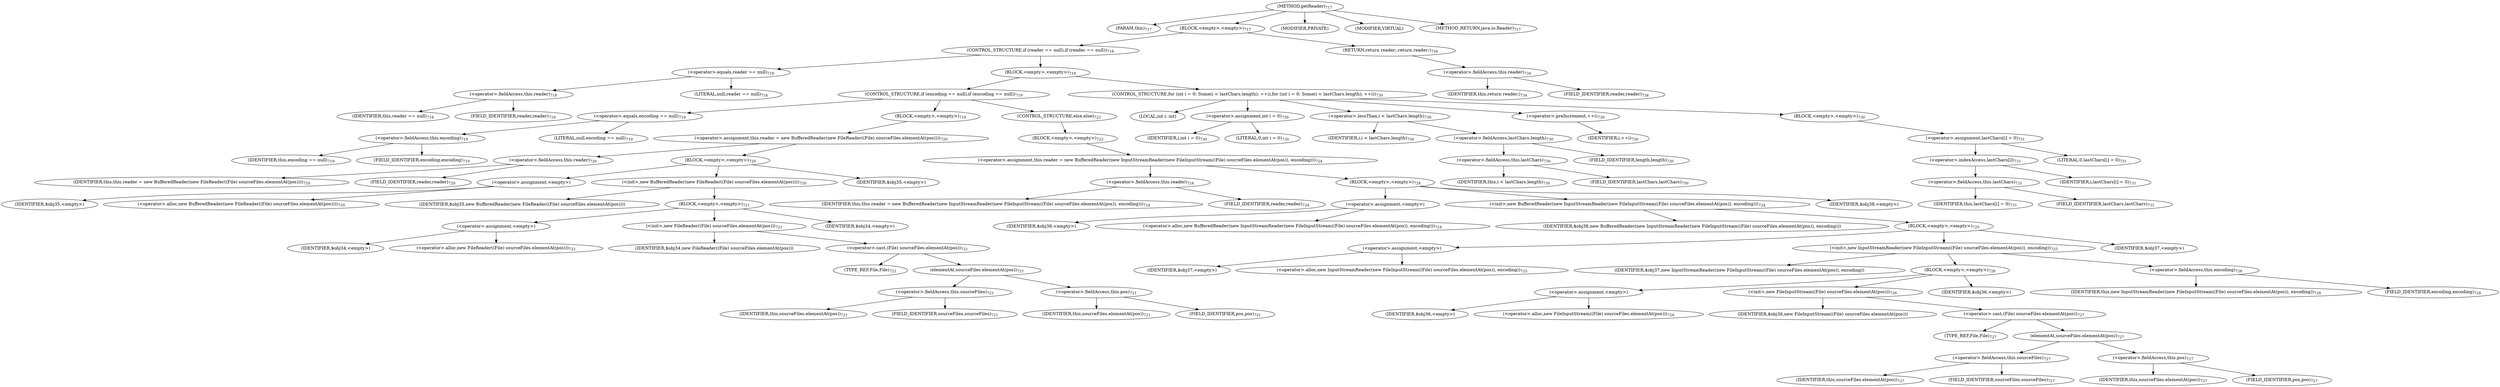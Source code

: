 digraph "getReader" {  
"1549" [label = <(METHOD,getReader)<SUB>717</SUB>> ]
"1550" [label = <(PARAM,this)<SUB>717</SUB>> ]
"1551" [label = <(BLOCK,&lt;empty&gt;,&lt;empty&gt;)<SUB>717</SUB>> ]
"1552" [label = <(CONTROL_STRUCTURE,if (reader == null),if (reader == null))<SUB>718</SUB>> ]
"1553" [label = <(&lt;operator&gt;.equals,reader == null)<SUB>718</SUB>> ]
"1554" [label = <(&lt;operator&gt;.fieldAccess,this.reader)<SUB>718</SUB>> ]
"1555" [label = <(IDENTIFIER,this,reader == null)<SUB>718</SUB>> ]
"1556" [label = <(FIELD_IDENTIFIER,reader,reader)<SUB>718</SUB>> ]
"1557" [label = <(LITERAL,null,reader == null)<SUB>718</SUB>> ]
"1558" [label = <(BLOCK,&lt;empty&gt;,&lt;empty&gt;)<SUB>718</SUB>> ]
"1559" [label = <(CONTROL_STRUCTURE,if (encoding == null),if (encoding == null))<SUB>719</SUB>> ]
"1560" [label = <(&lt;operator&gt;.equals,encoding == null)<SUB>719</SUB>> ]
"1561" [label = <(&lt;operator&gt;.fieldAccess,this.encoding)<SUB>719</SUB>> ]
"1562" [label = <(IDENTIFIER,this,encoding == null)<SUB>719</SUB>> ]
"1563" [label = <(FIELD_IDENTIFIER,encoding,encoding)<SUB>719</SUB>> ]
"1564" [label = <(LITERAL,null,encoding == null)<SUB>719</SUB>> ]
"1565" [label = <(BLOCK,&lt;empty&gt;,&lt;empty&gt;)<SUB>719</SUB>> ]
"1566" [label = <(&lt;operator&gt;.assignment,this.reader = new BufferedReader(new FileReader((File) sourceFiles.elementAt(pos))))<SUB>720</SUB>> ]
"1567" [label = <(&lt;operator&gt;.fieldAccess,this.reader)<SUB>720</SUB>> ]
"1568" [label = <(IDENTIFIER,this,this.reader = new BufferedReader(new FileReader((File) sourceFiles.elementAt(pos))))<SUB>720</SUB>> ]
"1569" [label = <(FIELD_IDENTIFIER,reader,reader)<SUB>720</SUB>> ]
"1570" [label = <(BLOCK,&lt;empty&gt;,&lt;empty&gt;)<SUB>720</SUB>> ]
"1571" [label = <(&lt;operator&gt;.assignment,&lt;empty&gt;)> ]
"1572" [label = <(IDENTIFIER,$obj35,&lt;empty&gt;)> ]
"1573" [label = <(&lt;operator&gt;.alloc,new BufferedReader(new FileReader((File) sourceFiles.elementAt(pos))))<SUB>720</SUB>> ]
"1574" [label = <(&lt;init&gt;,new BufferedReader(new FileReader((File) sourceFiles.elementAt(pos))))<SUB>720</SUB>> ]
"1575" [label = <(IDENTIFIER,$obj35,new BufferedReader(new FileReader((File) sourceFiles.elementAt(pos))))> ]
"1576" [label = <(BLOCK,&lt;empty&gt;,&lt;empty&gt;)<SUB>721</SUB>> ]
"1577" [label = <(&lt;operator&gt;.assignment,&lt;empty&gt;)> ]
"1578" [label = <(IDENTIFIER,$obj34,&lt;empty&gt;)> ]
"1579" [label = <(&lt;operator&gt;.alloc,new FileReader((File) sourceFiles.elementAt(pos)))<SUB>721</SUB>> ]
"1580" [label = <(&lt;init&gt;,new FileReader((File) sourceFiles.elementAt(pos)))<SUB>721</SUB>> ]
"1581" [label = <(IDENTIFIER,$obj34,new FileReader((File) sourceFiles.elementAt(pos)))> ]
"1582" [label = <(&lt;operator&gt;.cast,(File) sourceFiles.elementAt(pos))<SUB>721</SUB>> ]
"1583" [label = <(TYPE_REF,File,File)<SUB>721</SUB>> ]
"1584" [label = <(elementAt,sourceFiles.elementAt(pos))<SUB>721</SUB>> ]
"1585" [label = <(&lt;operator&gt;.fieldAccess,this.sourceFiles)<SUB>721</SUB>> ]
"1586" [label = <(IDENTIFIER,this,sourceFiles.elementAt(pos))<SUB>721</SUB>> ]
"1587" [label = <(FIELD_IDENTIFIER,sourceFiles,sourceFiles)<SUB>721</SUB>> ]
"1588" [label = <(&lt;operator&gt;.fieldAccess,this.pos)<SUB>721</SUB>> ]
"1589" [label = <(IDENTIFIER,this,sourceFiles.elementAt(pos))<SUB>721</SUB>> ]
"1590" [label = <(FIELD_IDENTIFIER,pos,pos)<SUB>721</SUB>> ]
"1591" [label = <(IDENTIFIER,$obj34,&lt;empty&gt;)> ]
"1592" [label = <(IDENTIFIER,$obj35,&lt;empty&gt;)> ]
"1593" [label = <(CONTROL_STRUCTURE,else,else)<SUB>722</SUB>> ]
"1594" [label = <(BLOCK,&lt;empty&gt;,&lt;empty&gt;)<SUB>722</SUB>> ]
"1595" [label = <(&lt;operator&gt;.assignment,this.reader = new BufferedReader(new InputStreamReader(new FileInputStream((File) sourceFiles.elementAt(pos)), encoding)))<SUB>724</SUB>> ]
"1596" [label = <(&lt;operator&gt;.fieldAccess,this.reader)<SUB>724</SUB>> ]
"1597" [label = <(IDENTIFIER,this,this.reader = new BufferedReader(new InputStreamReader(new FileInputStream((File) sourceFiles.elementAt(pos)), encoding)))<SUB>724</SUB>> ]
"1598" [label = <(FIELD_IDENTIFIER,reader,reader)<SUB>724</SUB>> ]
"1599" [label = <(BLOCK,&lt;empty&gt;,&lt;empty&gt;)<SUB>724</SUB>> ]
"1600" [label = <(&lt;operator&gt;.assignment,&lt;empty&gt;)> ]
"1601" [label = <(IDENTIFIER,$obj38,&lt;empty&gt;)> ]
"1602" [label = <(&lt;operator&gt;.alloc,new BufferedReader(new InputStreamReader(new FileInputStream((File) sourceFiles.elementAt(pos)), encoding)))<SUB>724</SUB>> ]
"1603" [label = <(&lt;init&gt;,new BufferedReader(new InputStreamReader(new FileInputStream((File) sourceFiles.elementAt(pos)), encoding)))<SUB>724</SUB>> ]
"1604" [label = <(IDENTIFIER,$obj38,new BufferedReader(new InputStreamReader(new FileInputStream((File) sourceFiles.elementAt(pos)), encoding)))> ]
"1605" [label = <(BLOCK,&lt;empty&gt;,&lt;empty&gt;)<SUB>725</SUB>> ]
"1606" [label = <(&lt;operator&gt;.assignment,&lt;empty&gt;)> ]
"1607" [label = <(IDENTIFIER,$obj37,&lt;empty&gt;)> ]
"1608" [label = <(&lt;operator&gt;.alloc,new InputStreamReader(new FileInputStream((File) sourceFiles.elementAt(pos)), encoding))<SUB>725</SUB>> ]
"1609" [label = <(&lt;init&gt;,new InputStreamReader(new FileInputStream((File) sourceFiles.elementAt(pos)), encoding))<SUB>725</SUB>> ]
"1610" [label = <(IDENTIFIER,$obj37,new InputStreamReader(new FileInputStream((File) sourceFiles.elementAt(pos)), encoding))> ]
"1611" [label = <(BLOCK,&lt;empty&gt;,&lt;empty&gt;)<SUB>726</SUB>> ]
"1612" [label = <(&lt;operator&gt;.assignment,&lt;empty&gt;)> ]
"1613" [label = <(IDENTIFIER,$obj36,&lt;empty&gt;)> ]
"1614" [label = <(&lt;operator&gt;.alloc,new FileInputStream((File) sourceFiles.elementAt(pos)))<SUB>726</SUB>> ]
"1615" [label = <(&lt;init&gt;,new FileInputStream((File) sourceFiles.elementAt(pos)))<SUB>726</SUB>> ]
"1616" [label = <(IDENTIFIER,$obj36,new FileInputStream((File) sourceFiles.elementAt(pos)))> ]
"1617" [label = <(&lt;operator&gt;.cast,(File) sourceFiles.elementAt(pos))<SUB>727</SUB>> ]
"1618" [label = <(TYPE_REF,File,File)<SUB>727</SUB>> ]
"1619" [label = <(elementAt,sourceFiles.elementAt(pos))<SUB>727</SUB>> ]
"1620" [label = <(&lt;operator&gt;.fieldAccess,this.sourceFiles)<SUB>727</SUB>> ]
"1621" [label = <(IDENTIFIER,this,sourceFiles.elementAt(pos))<SUB>727</SUB>> ]
"1622" [label = <(FIELD_IDENTIFIER,sourceFiles,sourceFiles)<SUB>727</SUB>> ]
"1623" [label = <(&lt;operator&gt;.fieldAccess,this.pos)<SUB>727</SUB>> ]
"1624" [label = <(IDENTIFIER,this,sourceFiles.elementAt(pos))<SUB>727</SUB>> ]
"1625" [label = <(FIELD_IDENTIFIER,pos,pos)<SUB>727</SUB>> ]
"1626" [label = <(IDENTIFIER,$obj36,&lt;empty&gt;)> ]
"1627" [label = <(&lt;operator&gt;.fieldAccess,this.encoding)<SUB>728</SUB>> ]
"1628" [label = <(IDENTIFIER,this,new InputStreamReader(new FileInputStream((File) sourceFiles.elementAt(pos)), encoding))<SUB>728</SUB>> ]
"1629" [label = <(FIELD_IDENTIFIER,encoding,encoding)<SUB>728</SUB>> ]
"1630" [label = <(IDENTIFIER,$obj37,&lt;empty&gt;)> ]
"1631" [label = <(IDENTIFIER,$obj38,&lt;empty&gt;)> ]
"1632" [label = <(CONTROL_STRUCTURE,for (int i = 0; Some(i &lt; lastChars.length); ++i),for (int i = 0; Some(i &lt; lastChars.length); ++i))<SUB>730</SUB>> ]
"1633" [label = <(LOCAL,int i: int)> ]
"1634" [label = <(&lt;operator&gt;.assignment,int i = 0)<SUB>730</SUB>> ]
"1635" [label = <(IDENTIFIER,i,int i = 0)<SUB>730</SUB>> ]
"1636" [label = <(LITERAL,0,int i = 0)<SUB>730</SUB>> ]
"1637" [label = <(&lt;operator&gt;.lessThan,i &lt; lastChars.length)<SUB>730</SUB>> ]
"1638" [label = <(IDENTIFIER,i,i &lt; lastChars.length)<SUB>730</SUB>> ]
"1639" [label = <(&lt;operator&gt;.fieldAccess,lastChars.length)<SUB>730</SUB>> ]
"1640" [label = <(&lt;operator&gt;.fieldAccess,this.lastChars)<SUB>730</SUB>> ]
"1641" [label = <(IDENTIFIER,this,i &lt; lastChars.length)<SUB>730</SUB>> ]
"1642" [label = <(FIELD_IDENTIFIER,lastChars,lastChars)<SUB>730</SUB>> ]
"1643" [label = <(FIELD_IDENTIFIER,length,length)<SUB>730</SUB>> ]
"1644" [label = <(&lt;operator&gt;.preIncrement,++i)<SUB>730</SUB>> ]
"1645" [label = <(IDENTIFIER,i,++i)<SUB>730</SUB>> ]
"1646" [label = <(BLOCK,&lt;empty&gt;,&lt;empty&gt;)<SUB>730</SUB>> ]
"1647" [label = <(&lt;operator&gt;.assignment,lastChars[i] = 0)<SUB>731</SUB>> ]
"1648" [label = <(&lt;operator&gt;.indexAccess,lastChars[i])<SUB>731</SUB>> ]
"1649" [label = <(&lt;operator&gt;.fieldAccess,this.lastChars)<SUB>731</SUB>> ]
"1650" [label = <(IDENTIFIER,this,lastChars[i] = 0)<SUB>731</SUB>> ]
"1651" [label = <(FIELD_IDENTIFIER,lastChars,lastChars)<SUB>731</SUB>> ]
"1652" [label = <(IDENTIFIER,i,lastChars[i] = 0)<SUB>731</SUB>> ]
"1653" [label = <(LITERAL,0,lastChars[i] = 0)<SUB>731</SUB>> ]
"1654" [label = <(RETURN,return reader;,return reader;)<SUB>734</SUB>> ]
"1655" [label = <(&lt;operator&gt;.fieldAccess,this.reader)<SUB>734</SUB>> ]
"1656" [label = <(IDENTIFIER,this,return reader;)<SUB>734</SUB>> ]
"1657" [label = <(FIELD_IDENTIFIER,reader,reader)<SUB>734</SUB>> ]
"1658" [label = <(MODIFIER,PRIVATE)> ]
"1659" [label = <(MODIFIER,VIRTUAL)> ]
"1660" [label = <(METHOD_RETURN,java.io.Reader)<SUB>717</SUB>> ]
  "1549" -> "1550" 
  "1549" -> "1551" 
  "1549" -> "1658" 
  "1549" -> "1659" 
  "1549" -> "1660" 
  "1551" -> "1552" 
  "1551" -> "1654" 
  "1552" -> "1553" 
  "1552" -> "1558" 
  "1553" -> "1554" 
  "1553" -> "1557" 
  "1554" -> "1555" 
  "1554" -> "1556" 
  "1558" -> "1559" 
  "1558" -> "1632" 
  "1559" -> "1560" 
  "1559" -> "1565" 
  "1559" -> "1593" 
  "1560" -> "1561" 
  "1560" -> "1564" 
  "1561" -> "1562" 
  "1561" -> "1563" 
  "1565" -> "1566" 
  "1566" -> "1567" 
  "1566" -> "1570" 
  "1567" -> "1568" 
  "1567" -> "1569" 
  "1570" -> "1571" 
  "1570" -> "1574" 
  "1570" -> "1592" 
  "1571" -> "1572" 
  "1571" -> "1573" 
  "1574" -> "1575" 
  "1574" -> "1576" 
  "1576" -> "1577" 
  "1576" -> "1580" 
  "1576" -> "1591" 
  "1577" -> "1578" 
  "1577" -> "1579" 
  "1580" -> "1581" 
  "1580" -> "1582" 
  "1582" -> "1583" 
  "1582" -> "1584" 
  "1584" -> "1585" 
  "1584" -> "1588" 
  "1585" -> "1586" 
  "1585" -> "1587" 
  "1588" -> "1589" 
  "1588" -> "1590" 
  "1593" -> "1594" 
  "1594" -> "1595" 
  "1595" -> "1596" 
  "1595" -> "1599" 
  "1596" -> "1597" 
  "1596" -> "1598" 
  "1599" -> "1600" 
  "1599" -> "1603" 
  "1599" -> "1631" 
  "1600" -> "1601" 
  "1600" -> "1602" 
  "1603" -> "1604" 
  "1603" -> "1605" 
  "1605" -> "1606" 
  "1605" -> "1609" 
  "1605" -> "1630" 
  "1606" -> "1607" 
  "1606" -> "1608" 
  "1609" -> "1610" 
  "1609" -> "1611" 
  "1609" -> "1627" 
  "1611" -> "1612" 
  "1611" -> "1615" 
  "1611" -> "1626" 
  "1612" -> "1613" 
  "1612" -> "1614" 
  "1615" -> "1616" 
  "1615" -> "1617" 
  "1617" -> "1618" 
  "1617" -> "1619" 
  "1619" -> "1620" 
  "1619" -> "1623" 
  "1620" -> "1621" 
  "1620" -> "1622" 
  "1623" -> "1624" 
  "1623" -> "1625" 
  "1627" -> "1628" 
  "1627" -> "1629" 
  "1632" -> "1633" 
  "1632" -> "1634" 
  "1632" -> "1637" 
  "1632" -> "1644" 
  "1632" -> "1646" 
  "1634" -> "1635" 
  "1634" -> "1636" 
  "1637" -> "1638" 
  "1637" -> "1639" 
  "1639" -> "1640" 
  "1639" -> "1643" 
  "1640" -> "1641" 
  "1640" -> "1642" 
  "1644" -> "1645" 
  "1646" -> "1647" 
  "1647" -> "1648" 
  "1647" -> "1653" 
  "1648" -> "1649" 
  "1648" -> "1652" 
  "1649" -> "1650" 
  "1649" -> "1651" 
  "1654" -> "1655" 
  "1655" -> "1656" 
  "1655" -> "1657" 
}
